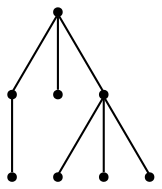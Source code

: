 graph {
  node [shape=point,comment="{\"directed\":false,\"doi\":\"10.1007/978-3-319-27261-0_37\",\"figure\":\"1 (2)\"}"]

  v0 [pos="1134.8797867040957,1067.4832021891739"]
  v1 [pos="1138.3094280126325,955.9115370424106"]
  v2 [pos="1052.481183784349,1149.878665073738"]
  v3 [pos="1055.9140839992929,1067.4832021891739"]
  v4 [pos="958.0672155013906,1067.4832021891739"]
  v5 [pos="979.5258742174561,955.9115370424106"]
  v6 [pos="1046.4739859644283,955.9115370424106"]
  v7 [pos="906.5725517886161,955.9115370424106"]

  v0 -- v1 [id="-1",pos="1134.8797867040957,1067.4832021891739 1138.3094280126325,955.9115370424106 1138.3094280126325,955.9115370424106 1138.3094280126325,955.9115370424106"]
  v2 -- v3 [id="-2",pos="1052.481183784349,1149.878665073738 1055.9140839992929,1067.4832021891739 1055.9140839992929,1067.4832021891739 1055.9140839992929,1067.4832021891739"]
  v2 -- v0 [id="-3",pos="1052.481183784349,1149.878665073738 1134.8797867040957,1067.4832021891739 1134.8797867040957,1067.4832021891739 1134.8797867040957,1067.4832021891739"]
  v2 -- v4 [id="-4",pos="1052.481183784349,1149.878665073738 958.0672155013906,1067.4832021891739 958.0672155013906,1067.4832021891739 958.0672155013906,1067.4832021891739"]
  v4 -- v7 [id="-5",pos="958.0672155013906,1067.4832021891739 906.5725517886161,955.9115370424106 906.5725517886161,955.9115370424106 906.5725517886161,955.9115370424106"]
  v4 -- v6 [id="-6",pos="958.0672155013906,1067.4832021891739 1046.4739859644283,955.9115370424106 1046.4739859644283,955.9115370424106 1046.4739859644283,955.9115370424106"]
  v4 -- v5 [id="-7",pos="958.0672155013906,1067.4832021891739 979.5258742174561,955.9115370424106 979.5258742174561,955.9115370424106 979.5258742174561,955.9115370424106"]
}